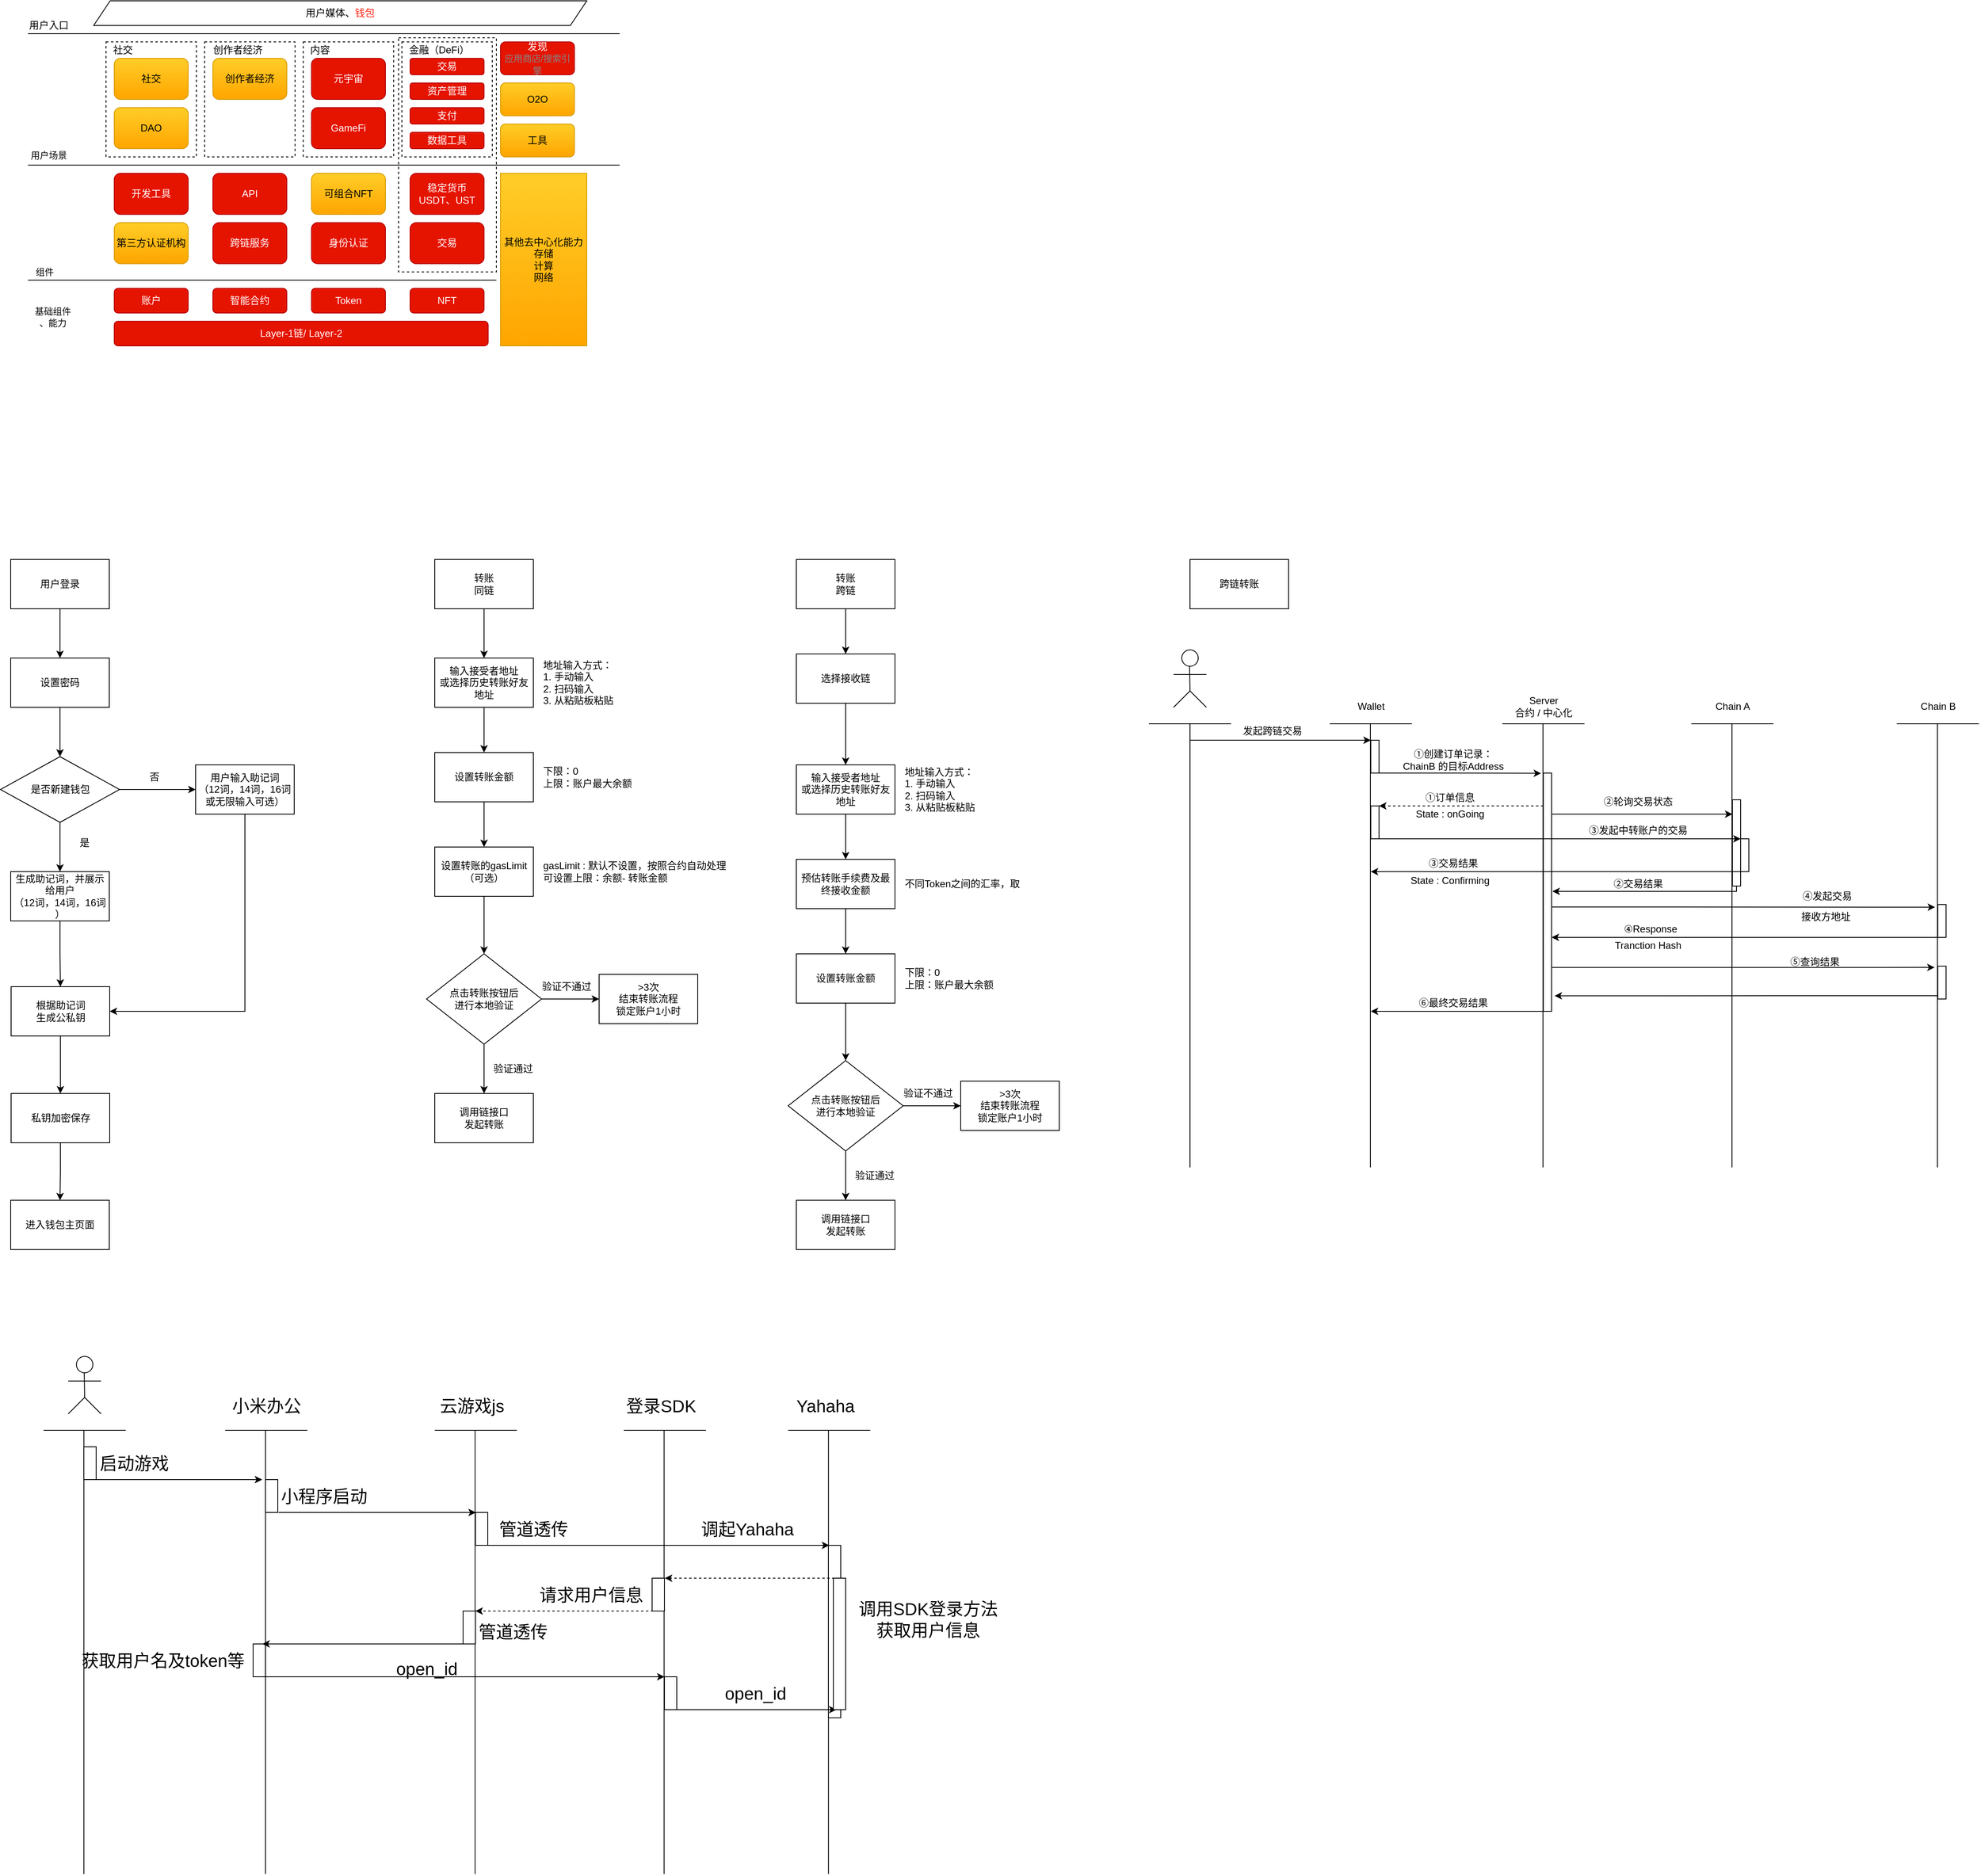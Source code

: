 <mxfile version="20.2.7" type="github">
  <diagram name="Page-1" id="099fd60b-425b-db50-ffb0-6b813814b670">
    <mxGraphModel dx="2239" dy="878" grid="1" gridSize="10" guides="1" tooltips="1" connect="1" arrows="1" fold="1" page="1" pageScale="1" pageWidth="850" pageHeight="1100" background="none" math="0" shadow="0">
      <root>
        <mxCell id="0" />
        <mxCell id="1" parent="0" />
        <mxCell id="hPp0am9OR0Hoc_HhEwVC-39" value="" style="rounded=0;whiteSpace=wrap;html=1;dashed=1;" parent="1" vertex="1">
          <mxGeometry x="-314" y="85" width="119" height="285" as="geometry" />
        </mxCell>
        <mxCell id="hPp0am9OR0Hoc_HhEwVC-1" value="" style="endArrow=none;html=1;rounded=0;" parent="1" edge="1">
          <mxGeometry width="50" height="50" relative="1" as="geometry">
            <mxPoint x="-765" y="80" as="sourcePoint" />
            <mxPoint x="-45" y="80" as="targetPoint" />
          </mxGeometry>
        </mxCell>
        <mxCell id="hPp0am9OR0Hoc_HhEwVC-2" value="用户入口" style="text;html=1;align=center;verticalAlign=middle;resizable=0;points=[];autosize=1;strokeColor=none;fillColor=none;" parent="1" vertex="1">
          <mxGeometry x="-770" y="60" width="60" height="20" as="geometry" />
        </mxCell>
        <mxCell id="hPp0am9OR0Hoc_HhEwVC-3" value="用户媒体、&lt;font color=&quot;#ff2414&quot;&gt;钱包&lt;/font&gt;" style="shape=parallelogram;perimeter=parallelogramPerimeter;whiteSpace=wrap;html=1;fixedSize=1;" parent="1" vertex="1">
          <mxGeometry x="-685" y="40" width="600" height="30" as="geometry" />
        </mxCell>
        <mxCell id="hPp0am9OR0Hoc_HhEwVC-4" value="" style="rounded=0;whiteSpace=wrap;html=1;dashed=1;" parent="1" vertex="1">
          <mxGeometry x="-670" y="90" width="110" height="140" as="geometry" />
        </mxCell>
        <mxCell id="hPp0am9OR0Hoc_HhEwVC-5" value="社交" style="text;html=1;align=center;verticalAlign=middle;resizable=0;points=[];autosize=1;strokeColor=none;fillColor=none;" parent="1" vertex="1">
          <mxGeometry x="-670" y="90" width="40" height="20" as="geometry" />
        </mxCell>
        <mxCell id="hPp0am9OR0Hoc_HhEwVC-6" value="社交" style="rounded=1;whiteSpace=wrap;html=1;fillColor=#ffcd28;strokeColor=#d79b00;gradientColor=#ffa500;" parent="1" vertex="1">
          <mxGeometry x="-660" y="110" width="90" height="50" as="geometry" />
        </mxCell>
        <mxCell id="hPp0am9OR0Hoc_HhEwVC-7" value="DAO" style="rounded=1;whiteSpace=wrap;html=1;fillColor=#ffcd28;strokeColor=#d79b00;gradientColor=#ffa500;" parent="1" vertex="1">
          <mxGeometry x="-660" y="170" width="90" height="50" as="geometry" />
        </mxCell>
        <mxCell id="hPp0am9OR0Hoc_HhEwVC-8" value="" style="rounded=0;whiteSpace=wrap;html=1;dashed=1;" parent="1" vertex="1">
          <mxGeometry x="-550" y="90" width="110" height="140" as="geometry" />
        </mxCell>
        <mxCell id="hPp0am9OR0Hoc_HhEwVC-9" value="创作者经济" style="text;html=1;align=center;verticalAlign=middle;resizable=0;points=[];autosize=1;strokeColor=none;fillColor=none;" parent="1" vertex="1">
          <mxGeometry x="-550" y="90" width="80" height="20" as="geometry" />
        </mxCell>
        <mxCell id="hPp0am9OR0Hoc_HhEwVC-10" value="创作者经济" style="rounded=1;whiteSpace=wrap;html=1;fillColor=#ffcd28;strokeColor=#d79b00;gradientColor=#ffa500;" parent="1" vertex="1">
          <mxGeometry x="-540" y="110" width="90" height="50" as="geometry" />
        </mxCell>
        <mxCell id="hPp0am9OR0Hoc_HhEwVC-12" value="" style="rounded=0;whiteSpace=wrap;html=1;dashed=1;" parent="1" vertex="1">
          <mxGeometry x="-430" y="90" width="110" height="140" as="geometry" />
        </mxCell>
        <mxCell id="hPp0am9OR0Hoc_HhEwVC-13" value="内容" style="text;html=1;align=center;verticalAlign=middle;resizable=0;points=[];autosize=1;strokeColor=none;fillColor=none;" parent="1" vertex="1">
          <mxGeometry x="-430" y="90" width="40" height="20" as="geometry" />
        </mxCell>
        <mxCell id="hPp0am9OR0Hoc_HhEwVC-14" value="元宇宙" style="rounded=1;whiteSpace=wrap;html=1;fillColor=#e51400;strokeColor=#B20000;fontColor=#ffffff;" parent="1" vertex="1">
          <mxGeometry x="-420" y="110" width="90" height="50" as="geometry" />
        </mxCell>
        <mxCell id="hPp0am9OR0Hoc_HhEwVC-15" value="GameFi" style="rounded=1;whiteSpace=wrap;html=1;fillColor=#e51400;strokeColor=#B20000;fontColor=#ffffff;" parent="1" vertex="1">
          <mxGeometry x="-420" y="170" width="90" height="50" as="geometry" />
        </mxCell>
        <mxCell id="hPp0am9OR0Hoc_HhEwVC-16" value="" style="rounded=0;whiteSpace=wrap;html=1;dashed=1;" parent="1" vertex="1">
          <mxGeometry x="-310" y="90" width="110" height="140" as="geometry" />
        </mxCell>
        <mxCell id="hPp0am9OR0Hoc_HhEwVC-17" value="金融（DeFi）" style="text;html=1;align=center;verticalAlign=middle;resizable=0;points=[];autosize=1;strokeColor=none;fillColor=none;" parent="1" vertex="1">
          <mxGeometry x="-310" y="90" width="90" height="20" as="geometry" />
        </mxCell>
        <mxCell id="hPp0am9OR0Hoc_HhEwVC-18" value="交易" style="rounded=1;whiteSpace=wrap;html=1;fillColor=#e51400;strokeColor=#B20000;fontColor=#ffffff;" parent="1" vertex="1">
          <mxGeometry x="-300" y="110" width="90" height="20" as="geometry" />
        </mxCell>
        <mxCell id="hPp0am9OR0Hoc_HhEwVC-22" value="资产管理" style="rounded=1;whiteSpace=wrap;html=1;fillColor=#e51400;strokeColor=#B20000;fontColor=#ffffff;" parent="1" vertex="1">
          <mxGeometry x="-300" y="140" width="90" height="20" as="geometry" />
        </mxCell>
        <mxCell id="hPp0am9OR0Hoc_HhEwVC-23" value="支付" style="rounded=1;whiteSpace=wrap;html=1;fillColor=#e51400;strokeColor=#B20000;fontColor=#ffffff;" parent="1" vertex="1">
          <mxGeometry x="-300" y="170" width="90" height="20" as="geometry" />
        </mxCell>
        <mxCell id="hPp0am9OR0Hoc_HhEwVC-24" value="数据工具" style="rounded=1;whiteSpace=wrap;html=1;fillColor=#e51400;strokeColor=#B20000;fontColor=#ffffff;" parent="1" vertex="1">
          <mxGeometry x="-300" y="200" width="90" height="20" as="geometry" />
        </mxCell>
        <mxCell id="hPp0am9OR0Hoc_HhEwVC-26" value="发现&lt;br&gt;&lt;font style=&quot;font-size: 11px&quot; color=&quot;#858585&quot;&gt;应用商店/搜索引擎&lt;/font&gt;" style="rounded=1;whiteSpace=wrap;html=1;fillColor=#e51400;strokeColor=#B20000;fontColor=#ffffff;" parent="1" vertex="1">
          <mxGeometry x="-190" y="90" width="90" height="40" as="geometry" />
        </mxCell>
        <mxCell id="hPp0am9OR0Hoc_HhEwVC-27" value="O2O" style="rounded=1;whiteSpace=wrap;html=1;fillColor=#ffcd28;strokeColor=#d79b00;gradientColor=#ffa500;" parent="1" vertex="1">
          <mxGeometry x="-190" y="140" width="90" height="40" as="geometry" />
        </mxCell>
        <mxCell id="hPp0am9OR0Hoc_HhEwVC-28" value="工具" style="rounded=1;whiteSpace=wrap;html=1;fillColor=#ffcd28;strokeColor=#d79b00;gradientColor=#ffa500;" parent="1" vertex="1">
          <mxGeometry x="-190" y="190" width="90" height="40" as="geometry" />
        </mxCell>
        <mxCell id="hPp0am9OR0Hoc_HhEwVC-29" value="" style="endArrow=none;html=1;rounded=0;" parent="1" edge="1">
          <mxGeometry width="50" height="50" relative="1" as="geometry">
            <mxPoint x="-765" y="240.0" as="sourcePoint" />
            <mxPoint x="-45" y="240.0" as="targetPoint" />
          </mxGeometry>
        </mxCell>
        <mxCell id="hPp0am9OR0Hoc_HhEwVC-30" value="&lt;font color=&quot;#050505&quot;&gt;用户场景&lt;/font&gt;" style="text;html=1;align=center;verticalAlign=middle;resizable=0;points=[];autosize=1;strokeColor=none;fillColor=none;fontSize=11;fontColor=#858585;" parent="1" vertex="1">
          <mxGeometry x="-770" y="217.5" width="60" height="20" as="geometry" />
        </mxCell>
        <mxCell id="hPp0am9OR0Hoc_HhEwVC-31" value="开发工具" style="rounded=1;whiteSpace=wrap;html=1;sketch=0;fillColor=#e51400;strokeColor=#B20000;fontColor=#ffffff;" parent="1" vertex="1">
          <mxGeometry x="-660" y="250" width="90" height="50" as="geometry" />
        </mxCell>
        <mxCell id="hPp0am9OR0Hoc_HhEwVC-32" value="API" style="rounded=1;whiteSpace=wrap;html=1;sketch=0;fillColor=#e51400;strokeColor=#B20000;fontColor=#ffffff;" parent="1" vertex="1">
          <mxGeometry x="-540" y="250" width="90" height="50" as="geometry" />
        </mxCell>
        <mxCell id="hPp0am9OR0Hoc_HhEwVC-33" value="可组合NFT" style="rounded=1;whiteSpace=wrap;html=1;sketch=0;fillColor=#ffcd28;strokeColor=#d79b00;gradientColor=#ffa500;" parent="1" vertex="1">
          <mxGeometry x="-420" y="250" width="90" height="50" as="geometry" />
        </mxCell>
        <mxCell id="hPp0am9OR0Hoc_HhEwVC-34" value="稳定货币&lt;br&gt;USDT、UST" style="rounded=1;whiteSpace=wrap;html=1;sketch=0;fillColor=#e51400;strokeColor=#B20000;fontColor=#ffffff;" parent="1" vertex="1">
          <mxGeometry x="-300" y="250" width="90" height="50" as="geometry" />
        </mxCell>
        <mxCell id="hPp0am9OR0Hoc_HhEwVC-35" value="第三方认证机构" style="rounded=1;whiteSpace=wrap;html=1;sketch=0;fillColor=#ffcd28;strokeColor=#d79b00;gradientColor=#ffa500;" parent="1" vertex="1">
          <mxGeometry x="-660" y="310" width="90" height="50" as="geometry" />
        </mxCell>
        <mxCell id="hPp0am9OR0Hoc_HhEwVC-36" value="跨链服务" style="rounded=1;whiteSpace=wrap;html=1;sketch=0;fillColor=#e51400;strokeColor=#B20000;fontColor=#ffffff;" parent="1" vertex="1">
          <mxGeometry x="-540" y="310" width="90" height="50" as="geometry" />
        </mxCell>
        <mxCell id="hPp0am9OR0Hoc_HhEwVC-37" value="身份认证" style="rounded=1;whiteSpace=wrap;html=1;sketch=0;fillColor=#e51400;strokeColor=#B20000;fontColor=#ffffff;" parent="1" vertex="1">
          <mxGeometry x="-420" y="310" width="90" height="50" as="geometry" />
        </mxCell>
        <mxCell id="hPp0am9OR0Hoc_HhEwVC-38" value="交易" style="rounded=1;whiteSpace=wrap;html=1;sketch=0;fillColor=#e51400;strokeColor=#B20000;fontColor=#ffffff;" parent="1" vertex="1">
          <mxGeometry x="-300" y="310" width="90" height="50" as="geometry" />
        </mxCell>
        <mxCell id="hPp0am9OR0Hoc_HhEwVC-40" value="" style="endArrow=none;html=1;rounded=0;" parent="1" edge="1">
          <mxGeometry width="50" height="50" relative="1" as="geometry">
            <mxPoint x="-765" y="380.0" as="sourcePoint" />
            <mxPoint x="-195" y="380" as="targetPoint" />
          </mxGeometry>
        </mxCell>
        <mxCell id="hPp0am9OR0Hoc_HhEwVC-41" value="&lt;font color=&quot;#050505&quot;&gt;组件&lt;/font&gt;" style="text;html=1;align=center;verticalAlign=middle;resizable=0;points=[];autosize=1;strokeColor=none;fillColor=none;fontSize=11;fontColor=#858585;" parent="1" vertex="1">
          <mxGeometry x="-765" y="360" width="40" height="20" as="geometry" />
        </mxCell>
        <mxCell id="hPp0am9OR0Hoc_HhEwVC-42" value="其他去中心化能力&lt;br&gt;存储&lt;br&gt;计算&lt;br&gt;网络" style="rounded=0;whiteSpace=wrap;html=1;sketch=0;fillColor=#ffcd28;strokeColor=#d79b00;gradientColor=#ffa500;" parent="1" vertex="1">
          <mxGeometry x="-190" y="250" width="105" height="210" as="geometry" />
        </mxCell>
        <mxCell id="hPp0am9OR0Hoc_HhEwVC-43" value="基础组件&lt;br&gt;、能力" style="text;html=1;align=center;verticalAlign=middle;resizable=0;points=[];autosize=1;strokeColor=none;fillColor=none;fontSize=11;fontColor=#050505;" parent="1" vertex="1">
          <mxGeometry x="-765" y="410" width="60" height="30" as="geometry" />
        </mxCell>
        <mxCell id="hPp0am9OR0Hoc_HhEwVC-48" value="Layer-1链/ Layer-2" style="rounded=1;whiteSpace=wrap;html=1;sketch=0;fillColor=#e51400;strokeColor=#B20000;fontColor=#ffffff;" parent="1" vertex="1">
          <mxGeometry x="-660" y="430" width="455" height="30" as="geometry" />
        </mxCell>
        <mxCell id="hPp0am9OR0Hoc_HhEwVC-49" value="NFT" style="rounded=1;whiteSpace=wrap;html=1;sketch=0;fillColor=#e51400;strokeColor=#B20000;fontColor=#ffffff;" parent="1" vertex="1">
          <mxGeometry x="-300" y="390" width="90" height="30" as="geometry" />
        </mxCell>
        <mxCell id="hPp0am9OR0Hoc_HhEwVC-50" value="Token" style="rounded=1;whiteSpace=wrap;html=1;sketch=0;fillColor=#e51400;strokeColor=#B20000;fontColor=#ffffff;" parent="1" vertex="1">
          <mxGeometry x="-420" y="390" width="90" height="30" as="geometry" />
        </mxCell>
        <mxCell id="hPp0am9OR0Hoc_HhEwVC-51" value="智能合约" style="rounded=1;whiteSpace=wrap;html=1;sketch=0;fillColor=#e51400;strokeColor=#B20000;fontColor=#ffffff;" parent="1" vertex="1">
          <mxGeometry x="-540" y="390" width="90" height="30" as="geometry" />
        </mxCell>
        <mxCell id="hPp0am9OR0Hoc_HhEwVC-52" value="账户" style="rounded=1;whiteSpace=wrap;html=1;sketch=0;fillColor=#e51400;strokeColor=#B20000;fontColor=#ffffff;" parent="1" vertex="1">
          <mxGeometry x="-660" y="390" width="90" height="30" as="geometry" />
        </mxCell>
        <mxCell id="XoCIQCKyBKXbGjEvbt-m-2" style="edgeStyle=orthogonalEdgeStyle;rounded=0;orthogonalLoop=1;jettySize=auto;html=1;entryX=0.5;entryY=0;entryDx=0;entryDy=0;" parent="1" source="XoCIQCKyBKXbGjEvbt-m-1" target="XoCIQCKyBKXbGjEvbt-m-4" edge="1">
          <mxGeometry relative="1" as="geometry">
            <mxPoint x="-726" y="840" as="targetPoint" />
          </mxGeometry>
        </mxCell>
        <mxCell id="XoCIQCKyBKXbGjEvbt-m-1" value="用户登录" style="rounded=0;whiteSpace=wrap;html=1;" parent="1" vertex="1">
          <mxGeometry x="-786" y="720" width="120" height="60" as="geometry" />
        </mxCell>
        <mxCell id="XoCIQCKyBKXbGjEvbt-m-6" style="edgeStyle=orthogonalEdgeStyle;rounded=0;orthogonalLoop=1;jettySize=auto;html=1;entryX=0.5;entryY=0;entryDx=0;entryDy=0;" parent="1" source="XoCIQCKyBKXbGjEvbt-m-4" target="XoCIQCKyBKXbGjEvbt-m-5" edge="1">
          <mxGeometry relative="1" as="geometry" />
        </mxCell>
        <mxCell id="XoCIQCKyBKXbGjEvbt-m-4" value="设置密码" style="rounded=0;whiteSpace=wrap;html=1;" parent="1" vertex="1">
          <mxGeometry x="-786" y="840" width="120" height="60" as="geometry" />
        </mxCell>
        <mxCell id="XoCIQCKyBKXbGjEvbt-m-8" style="edgeStyle=orthogonalEdgeStyle;rounded=0;orthogonalLoop=1;jettySize=auto;html=1;" parent="1" source="XoCIQCKyBKXbGjEvbt-m-5" target="XoCIQCKyBKXbGjEvbt-m-7" edge="1">
          <mxGeometry relative="1" as="geometry" />
        </mxCell>
        <mxCell id="XoCIQCKyBKXbGjEvbt-m-11" style="edgeStyle=orthogonalEdgeStyle;rounded=0;orthogonalLoop=1;jettySize=auto;html=1;entryX=0;entryY=0.5;entryDx=0;entryDy=0;" parent="1" source="XoCIQCKyBKXbGjEvbt-m-5" target="XoCIQCKyBKXbGjEvbt-m-10" edge="1">
          <mxGeometry relative="1" as="geometry" />
        </mxCell>
        <mxCell id="XoCIQCKyBKXbGjEvbt-m-5" value="是否新建钱包" style="rhombus;whiteSpace=wrap;html=1;" parent="1" vertex="1">
          <mxGeometry x="-798.5" y="960" width="145" height="80" as="geometry" />
        </mxCell>
        <mxCell id="XoCIQCKyBKXbGjEvbt-m-14" style="edgeStyle=orthogonalEdgeStyle;rounded=0;orthogonalLoop=1;jettySize=auto;html=1;entryX=0.5;entryY=0;entryDx=0;entryDy=0;" parent="1" source="XoCIQCKyBKXbGjEvbt-m-7" target="XoCIQCKyBKXbGjEvbt-m-13" edge="1">
          <mxGeometry relative="1" as="geometry" />
        </mxCell>
        <mxCell id="XoCIQCKyBKXbGjEvbt-m-7" value="生成助记词，并展示给用户&lt;br&gt;（12词，14词，16词&lt;br&gt;）" style="rounded=0;whiteSpace=wrap;html=1;" parent="1" vertex="1">
          <mxGeometry x="-786" y="1100" width="120" height="60" as="geometry" />
        </mxCell>
        <mxCell id="XoCIQCKyBKXbGjEvbt-m-9" value="是" style="text;html=1;strokeColor=none;fillColor=none;align=center;verticalAlign=middle;whiteSpace=wrap;rounded=0;" parent="1" vertex="1">
          <mxGeometry x="-726" y="1050" width="60" height="30" as="geometry" />
        </mxCell>
        <mxCell id="XoCIQCKyBKXbGjEvbt-m-15" style="edgeStyle=orthogonalEdgeStyle;rounded=0;orthogonalLoop=1;jettySize=auto;html=1;entryX=1;entryY=0.5;entryDx=0;entryDy=0;" parent="1" source="XoCIQCKyBKXbGjEvbt-m-10" target="XoCIQCKyBKXbGjEvbt-m-13" edge="1">
          <mxGeometry relative="1" as="geometry">
            <Array as="points">
              <mxPoint x="-500.5" y="1270" />
            </Array>
          </mxGeometry>
        </mxCell>
        <mxCell id="XoCIQCKyBKXbGjEvbt-m-10" value="用户输入助记词&lt;br&gt;（12词，14词，16词或无限输入可选）" style="rounded=0;whiteSpace=wrap;html=1;" parent="1" vertex="1">
          <mxGeometry x="-561" y="970" width="120" height="60" as="geometry" />
        </mxCell>
        <mxCell id="XoCIQCKyBKXbGjEvbt-m-12" value="否" style="text;html=1;strokeColor=none;fillColor=none;align=center;verticalAlign=middle;whiteSpace=wrap;rounded=0;" parent="1" vertex="1">
          <mxGeometry x="-641" y="970" width="60" height="30" as="geometry" />
        </mxCell>
        <mxCell id="XoCIQCKyBKXbGjEvbt-m-17" style="edgeStyle=orthogonalEdgeStyle;rounded=0;orthogonalLoop=1;jettySize=auto;html=1;entryX=0.5;entryY=0;entryDx=0;entryDy=0;" parent="1" source="XoCIQCKyBKXbGjEvbt-m-13" target="XoCIQCKyBKXbGjEvbt-m-16" edge="1">
          <mxGeometry relative="1" as="geometry" />
        </mxCell>
        <mxCell id="XoCIQCKyBKXbGjEvbt-m-13" value="根据助记词&lt;br&gt;生成公私钥" style="rounded=0;whiteSpace=wrap;html=1;" parent="1" vertex="1">
          <mxGeometry x="-785.5" y="1240" width="120" height="60" as="geometry" />
        </mxCell>
        <mxCell id="XoCIQCKyBKXbGjEvbt-m-19" style="edgeStyle=orthogonalEdgeStyle;rounded=0;orthogonalLoop=1;jettySize=auto;html=1;" parent="1" source="XoCIQCKyBKXbGjEvbt-m-16" target="XoCIQCKyBKXbGjEvbt-m-18" edge="1">
          <mxGeometry relative="1" as="geometry" />
        </mxCell>
        <mxCell id="XoCIQCKyBKXbGjEvbt-m-16" value="私钥加密保存" style="rounded=0;whiteSpace=wrap;html=1;" parent="1" vertex="1">
          <mxGeometry x="-785.5" y="1370" width="120" height="60" as="geometry" />
        </mxCell>
        <mxCell id="XoCIQCKyBKXbGjEvbt-m-18" value="进入钱包主页面" style="rounded=0;whiteSpace=wrap;html=1;" parent="1" vertex="1">
          <mxGeometry x="-786" y="1500" width="120" height="60" as="geometry" />
        </mxCell>
        <mxCell id="XoCIQCKyBKXbGjEvbt-m-22" style="edgeStyle=orthogonalEdgeStyle;rounded=0;orthogonalLoop=1;jettySize=auto;html=1;entryX=0.5;entryY=0;entryDx=0;entryDy=0;" parent="1" source="XoCIQCKyBKXbGjEvbt-m-20" target="XoCIQCKyBKXbGjEvbt-m-21" edge="1">
          <mxGeometry relative="1" as="geometry" />
        </mxCell>
        <mxCell id="XoCIQCKyBKXbGjEvbt-m-20" value="转账&lt;br&gt;同链" style="rounded=0;whiteSpace=wrap;html=1;" parent="1" vertex="1">
          <mxGeometry x="-270" y="720" width="120" height="60" as="geometry" />
        </mxCell>
        <mxCell id="XoCIQCKyBKXbGjEvbt-m-24" style="edgeStyle=orthogonalEdgeStyle;rounded=0;orthogonalLoop=1;jettySize=auto;html=1;entryX=0.5;entryY=0;entryDx=0;entryDy=0;" parent="1" source="XoCIQCKyBKXbGjEvbt-m-21" target="XoCIQCKyBKXbGjEvbt-m-23" edge="1">
          <mxGeometry relative="1" as="geometry" />
        </mxCell>
        <mxCell id="XoCIQCKyBKXbGjEvbt-m-21" value="输入接受者地址&lt;br&gt;或选择历史转账好友地址" style="rounded=0;whiteSpace=wrap;html=1;" parent="1" vertex="1">
          <mxGeometry x="-270" y="840" width="120" height="60" as="geometry" />
        </mxCell>
        <mxCell id="XoCIQCKyBKXbGjEvbt-m-26" style="edgeStyle=orthogonalEdgeStyle;rounded=0;orthogonalLoop=1;jettySize=auto;html=1;entryX=0.5;entryY=0;entryDx=0;entryDy=0;" parent="1" source="XoCIQCKyBKXbGjEvbt-m-23" target="XoCIQCKyBKXbGjEvbt-m-25" edge="1">
          <mxGeometry relative="1" as="geometry" />
        </mxCell>
        <mxCell id="XoCIQCKyBKXbGjEvbt-m-23" value="设置转账金额" style="rounded=0;whiteSpace=wrap;html=1;" parent="1" vertex="1">
          <mxGeometry x="-270" y="955" width="120" height="60" as="geometry" />
        </mxCell>
        <mxCell id="XoCIQCKyBKXbGjEvbt-m-28" style="edgeStyle=orthogonalEdgeStyle;rounded=0;orthogonalLoop=1;jettySize=auto;html=1;entryX=0.5;entryY=0;entryDx=0;entryDy=0;" parent="1" source="XoCIQCKyBKXbGjEvbt-m-25" target="XoCIQCKyBKXbGjEvbt-m-29" edge="1">
          <mxGeometry relative="1" as="geometry">
            <mxPoint x="-210" y="1200" as="targetPoint" />
          </mxGeometry>
        </mxCell>
        <mxCell id="XoCIQCKyBKXbGjEvbt-m-25" value="设置转账的gasLimit（可选）" style="rounded=0;whiteSpace=wrap;html=1;" parent="1" vertex="1">
          <mxGeometry x="-270" y="1070" width="120" height="60" as="geometry" />
        </mxCell>
        <mxCell id="XoCIQCKyBKXbGjEvbt-m-31" style="edgeStyle=orthogonalEdgeStyle;rounded=0;orthogonalLoop=1;jettySize=auto;html=1;entryX=0.5;entryY=0;entryDx=0;entryDy=0;" parent="1" source="XoCIQCKyBKXbGjEvbt-m-29" target="XoCIQCKyBKXbGjEvbt-m-30" edge="1">
          <mxGeometry relative="1" as="geometry" />
        </mxCell>
        <mxCell id="XoCIQCKyBKXbGjEvbt-m-34" style="edgeStyle=orthogonalEdgeStyle;rounded=0;orthogonalLoop=1;jettySize=auto;html=1;entryX=0;entryY=0.5;entryDx=0;entryDy=0;" parent="1" source="XoCIQCKyBKXbGjEvbt-m-29" target="XoCIQCKyBKXbGjEvbt-m-33" edge="1">
          <mxGeometry relative="1" as="geometry" />
        </mxCell>
        <mxCell id="XoCIQCKyBKXbGjEvbt-m-29" value="点击转账按钮后&lt;br&gt;进行本地验证" style="rhombus;whiteSpace=wrap;html=1;" parent="1" vertex="1">
          <mxGeometry x="-280" y="1200" width="140" height="110" as="geometry" />
        </mxCell>
        <mxCell id="XoCIQCKyBKXbGjEvbt-m-30" value="调用链接口&lt;br&gt;发起转账" style="rounded=0;whiteSpace=wrap;html=1;" parent="1" vertex="1">
          <mxGeometry x="-270" y="1370" width="120" height="60" as="geometry" />
        </mxCell>
        <mxCell id="XoCIQCKyBKXbGjEvbt-m-32" value="验证通过" style="text;html=1;align=center;verticalAlign=middle;resizable=0;points=[];autosize=1;strokeColor=none;fillColor=none;" parent="1" vertex="1">
          <mxGeometry x="-210" y="1325" width="70" height="30" as="geometry" />
        </mxCell>
        <mxCell id="XoCIQCKyBKXbGjEvbt-m-33" value="&amp;gt;3次&lt;br&gt;结束转账流程&lt;br&gt;锁定账户1小时" style="rounded=0;whiteSpace=wrap;html=1;" parent="1" vertex="1">
          <mxGeometry x="-70" y="1225" width="120" height="60" as="geometry" />
        </mxCell>
        <mxCell id="XoCIQCKyBKXbGjEvbt-m-35" value="验证不通过" style="text;html=1;align=center;verticalAlign=middle;resizable=0;points=[];autosize=1;strokeColor=none;fillColor=none;" parent="1" vertex="1">
          <mxGeometry x="-150" y="1225" width="80" height="30" as="geometry" />
        </mxCell>
        <mxCell id="XoCIQCKyBKXbGjEvbt-m-36" value="地址输入方式：&lt;br&gt;1. 手动输入&lt;br&gt;2. 扫码输入&lt;br&gt;3. 从粘贴板粘贴" style="text;html=1;align=left;verticalAlign=middle;resizable=0;points=[];autosize=1;strokeColor=none;fillColor=none;" parent="1" vertex="1">
          <mxGeometry x="-140" y="835" width="110" height="70" as="geometry" />
        </mxCell>
        <mxCell id="XoCIQCKyBKXbGjEvbt-m-37" value="下限：0&lt;br&gt;上限：账户最大余额" style="text;html=1;align=left;verticalAlign=middle;resizable=0;points=[];autosize=1;strokeColor=none;fillColor=none;" parent="1" vertex="1">
          <mxGeometry x="-140" y="965" width="130" height="40" as="geometry" />
        </mxCell>
        <mxCell id="XoCIQCKyBKXbGjEvbt-m-38" value="gasLimit : 默认不设置，按照合约自动处理&lt;br&gt;可设置上限：余额- 转账金额" style="text;html=1;align=left;verticalAlign=middle;resizable=0;points=[];autosize=1;strokeColor=none;fillColor=none;" parent="1" vertex="1">
          <mxGeometry x="-140" y="1080" width="250" height="40" as="geometry" />
        </mxCell>
        <mxCell id="XoCIQCKyBKXbGjEvbt-m-39" value="跨链转账" style="rounded=0;whiteSpace=wrap;html=1;" parent="1" vertex="1">
          <mxGeometry x="649" y="720" width="120" height="60" as="geometry" />
        </mxCell>
        <mxCell id="XoCIQCKyBKXbGjEvbt-m-45" value="" style="group" parent="1" vertex="1" connectable="0">
          <mxGeometry x="629" y="830" width="40" height="70" as="geometry" />
        </mxCell>
        <mxCell id="XoCIQCKyBKXbGjEvbt-m-40" value="" style="ellipse;whiteSpace=wrap;html=1;aspect=fixed;" parent="XoCIQCKyBKXbGjEvbt-m-45" vertex="1">
          <mxGeometry x="10" width="20" height="20" as="geometry" />
        </mxCell>
        <mxCell id="XoCIQCKyBKXbGjEvbt-m-41" value="" style="endArrow=none;html=1;rounded=0;" parent="XoCIQCKyBKXbGjEvbt-m-45" edge="1">
          <mxGeometry width="50" height="50" relative="1" as="geometry">
            <mxPoint y="30" as="sourcePoint" />
            <mxPoint x="40" y="30" as="targetPoint" />
          </mxGeometry>
        </mxCell>
        <mxCell id="XoCIQCKyBKXbGjEvbt-m-42" value="" style="endArrow=none;html=1;rounded=0;" parent="XoCIQCKyBKXbGjEvbt-m-45" edge="1">
          <mxGeometry width="50" height="50" relative="1" as="geometry">
            <mxPoint x="20" y="50" as="sourcePoint" />
            <mxPoint x="19.5" y="20" as="targetPoint" />
          </mxGeometry>
        </mxCell>
        <mxCell id="XoCIQCKyBKXbGjEvbt-m-43" value="" style="endArrow=none;html=1;rounded=0;" parent="XoCIQCKyBKXbGjEvbt-m-45" edge="1">
          <mxGeometry width="50" height="50" relative="1" as="geometry">
            <mxPoint y="70" as="sourcePoint" />
            <mxPoint x="20" y="50" as="targetPoint" />
          </mxGeometry>
        </mxCell>
        <mxCell id="XoCIQCKyBKXbGjEvbt-m-44" value="" style="endArrow=none;html=1;rounded=0;" parent="XoCIQCKyBKXbGjEvbt-m-45" edge="1">
          <mxGeometry width="50" height="50" relative="1" as="geometry">
            <mxPoint x="40" y="70" as="sourcePoint" />
            <mxPoint x="20" y="50" as="targetPoint" />
          </mxGeometry>
        </mxCell>
        <mxCell id="XoCIQCKyBKXbGjEvbt-m-47" value="" style="endArrow=none;html=1;rounded=0;" parent="1" edge="1">
          <mxGeometry width="50" height="50" relative="1" as="geometry">
            <mxPoint x="599" y="920" as="sourcePoint" />
            <mxPoint x="699" y="920" as="targetPoint" />
          </mxGeometry>
        </mxCell>
        <mxCell id="XoCIQCKyBKXbGjEvbt-m-48" value="" style="endArrow=none;html=1;rounded=0;" parent="1" edge="1">
          <mxGeometry width="50" height="50" relative="1" as="geometry">
            <mxPoint x="649" y="1460" as="sourcePoint" />
            <mxPoint x="649" y="920" as="targetPoint" />
          </mxGeometry>
        </mxCell>
        <mxCell id="XoCIQCKyBKXbGjEvbt-m-49" value="" style="endArrow=none;html=1;rounded=0;" parent="1" edge="1">
          <mxGeometry width="50" height="50" relative="1" as="geometry">
            <mxPoint x="819" y="920" as="sourcePoint" />
            <mxPoint x="919" y="920" as="targetPoint" />
          </mxGeometry>
        </mxCell>
        <mxCell id="XoCIQCKyBKXbGjEvbt-m-50" value="Wallet" style="text;html=1;align=center;verticalAlign=middle;resizable=0;points=[];autosize=1;strokeColor=none;fillColor=none;" parent="1" vertex="1">
          <mxGeometry x="839" y="884" width="60" height="30" as="geometry" />
        </mxCell>
        <mxCell id="XoCIQCKyBKXbGjEvbt-m-51" value="" style="endArrow=none;html=1;rounded=0;" parent="1" edge="1">
          <mxGeometry width="50" height="50" relative="1" as="geometry">
            <mxPoint x="868.5" y="1460" as="sourcePoint" />
            <mxPoint x="868.5" y="920" as="targetPoint" />
          </mxGeometry>
        </mxCell>
        <mxCell id="XoCIQCKyBKXbGjEvbt-m-54" value="" style="endArrow=none;html=1;rounded=0;" parent="1" edge="1">
          <mxGeometry width="50" height="50" relative="1" as="geometry">
            <mxPoint x="1029" y="920" as="sourcePoint" />
            <mxPoint x="1129" y="920" as="targetPoint" />
          </mxGeometry>
        </mxCell>
        <mxCell id="XoCIQCKyBKXbGjEvbt-m-55" value="Server&lt;br&gt;合约 / 中心化" style="text;html=1;align=center;verticalAlign=middle;resizable=0;points=[];autosize=1;strokeColor=none;fillColor=none;" parent="1" vertex="1">
          <mxGeometry x="1034" y="879" width="90" height="40" as="geometry" />
        </mxCell>
        <mxCell id="XoCIQCKyBKXbGjEvbt-m-56" value="" style="endArrow=none;html=1;rounded=0;" parent="1" edge="1">
          <mxGeometry width="50" height="50" relative="1" as="geometry">
            <mxPoint x="1078.5" y="1460" as="sourcePoint" />
            <mxPoint x="1078.5" y="920" as="targetPoint" />
          </mxGeometry>
        </mxCell>
        <mxCell id="XoCIQCKyBKXbGjEvbt-m-57" value="" style="endArrow=none;html=1;rounded=0;" parent="1" edge="1">
          <mxGeometry width="50" height="50" relative="1" as="geometry">
            <mxPoint x="1259" y="920" as="sourcePoint" />
            <mxPoint x="1359" y="920" as="targetPoint" />
          </mxGeometry>
        </mxCell>
        <mxCell id="XoCIQCKyBKXbGjEvbt-m-58" value="Chain A" style="text;html=1;align=center;verticalAlign=middle;resizable=0;points=[];autosize=1;strokeColor=none;fillColor=none;" parent="1" vertex="1">
          <mxGeometry x="1274" y="884" width="70" height="30" as="geometry" />
        </mxCell>
        <mxCell id="XoCIQCKyBKXbGjEvbt-m-59" value="" style="endArrow=none;html=1;rounded=0;" parent="1" edge="1">
          <mxGeometry width="50" height="50" relative="1" as="geometry">
            <mxPoint x="1308.5" y="1460" as="sourcePoint" />
            <mxPoint x="1308.5" y="920" as="targetPoint" />
          </mxGeometry>
        </mxCell>
        <mxCell id="XoCIQCKyBKXbGjEvbt-m-60" value="" style="endArrow=none;html=1;rounded=0;" parent="1" edge="1">
          <mxGeometry width="50" height="50" relative="1" as="geometry">
            <mxPoint x="1509" y="920" as="sourcePoint" />
            <mxPoint x="1609" y="920" as="targetPoint" />
          </mxGeometry>
        </mxCell>
        <mxCell id="XoCIQCKyBKXbGjEvbt-m-61" value="Chain B" style="text;html=1;align=center;verticalAlign=middle;resizable=0;points=[];autosize=1;strokeColor=none;fillColor=none;" parent="1" vertex="1">
          <mxGeometry x="1524" y="884" width="70" height="30" as="geometry" />
        </mxCell>
        <mxCell id="XoCIQCKyBKXbGjEvbt-m-62" value="" style="endArrow=none;html=1;rounded=0;" parent="1" edge="1">
          <mxGeometry width="50" height="50" relative="1" as="geometry">
            <mxPoint x="1558.5" y="1460" as="sourcePoint" />
            <mxPoint x="1558.5" y="920" as="targetPoint" />
          </mxGeometry>
        </mxCell>
        <mxCell id="XoCIQCKyBKXbGjEvbt-m-63" value="" style="endArrow=classic;html=1;rounded=0;" parent="1" edge="1">
          <mxGeometry width="50" height="50" relative="1" as="geometry">
            <mxPoint x="649" y="940" as="sourcePoint" />
            <mxPoint x="869" y="940" as="targetPoint" />
          </mxGeometry>
        </mxCell>
        <mxCell id="XoCIQCKyBKXbGjEvbt-m-67" style="edgeStyle=orthogonalEdgeStyle;rounded=0;orthogonalLoop=1;jettySize=auto;html=1;entryX=-0.283;entryY=0.033;entryDx=0;entryDy=0;entryPerimeter=0;" parent="1" edge="1">
          <mxGeometry relative="1" as="geometry">
            <mxPoint x="874" y="979" as="sourcePoint" />
            <mxPoint x="1076.17" y="980.32" as="targetPoint" />
            <Array as="points">
              <mxPoint x="874" y="980" />
              <mxPoint x="979" y="980" />
            </Array>
          </mxGeometry>
        </mxCell>
        <mxCell id="XoCIQCKyBKXbGjEvbt-m-64" value="" style="rounded=0;whiteSpace=wrap;html=1;" parent="1" vertex="1">
          <mxGeometry x="869" y="940" width="10" height="40" as="geometry" />
        </mxCell>
        <mxCell id="XoCIQCKyBKXbGjEvbt-m-65" value="发起跨链交易" style="text;html=1;align=center;verticalAlign=middle;resizable=0;points=[];autosize=1;strokeColor=none;fillColor=none;" parent="1" vertex="1">
          <mxGeometry x="699" y="914" width="100" height="30" as="geometry" />
        </mxCell>
        <mxCell id="XoCIQCKyBKXbGjEvbt-m-71" style="edgeStyle=orthogonalEdgeStyle;rounded=0;orthogonalLoop=1;jettySize=auto;html=1;dashed=1;" parent="1" source="XoCIQCKyBKXbGjEvbt-m-66" edge="1">
          <mxGeometry relative="1" as="geometry">
            <mxPoint x="879" y="1020" as="targetPoint" />
            <Array as="points">
              <mxPoint x="1029" y="1020" />
              <mxPoint x="1029" y="1020" />
            </Array>
          </mxGeometry>
        </mxCell>
        <mxCell id="XoCIQCKyBKXbGjEvbt-m-77" style="edgeStyle=orthogonalEdgeStyle;rounded=0;orthogonalLoop=1;jettySize=auto;html=1;" parent="1" source="XoCIQCKyBKXbGjEvbt-m-66" edge="1">
          <mxGeometry relative="1" as="geometry">
            <mxPoint x="1309.0" y="1030.0" as="targetPoint" />
            <Array as="points">
              <mxPoint x="1149" y="1030" />
              <mxPoint x="1149" y="1030" />
            </Array>
          </mxGeometry>
        </mxCell>
        <mxCell id="XoCIQCKyBKXbGjEvbt-m-87" style="edgeStyle=orthogonalEdgeStyle;rounded=0;orthogonalLoop=1;jettySize=auto;html=1;entryX=-0.336;entryY=0.081;entryDx=0;entryDy=0;entryPerimeter=0;" parent="1" source="XoCIQCKyBKXbGjEvbt-m-66" target="XoCIQCKyBKXbGjEvbt-m-86" edge="1">
          <mxGeometry relative="1" as="geometry">
            <Array as="points">
              <mxPoint x="1209" y="1143" />
              <mxPoint x="1209" y="1143" />
            </Array>
          </mxGeometry>
        </mxCell>
        <mxCell id="XoCIQCKyBKXbGjEvbt-m-98" style="edgeStyle=orthogonalEdgeStyle;rounded=0;orthogonalLoop=1;jettySize=auto;html=1;entryX=-0.397;entryY=0.039;entryDx=0;entryDy=0;entryPerimeter=0;" parent="1" source="XoCIQCKyBKXbGjEvbt-m-66" target="XoCIQCKyBKXbGjEvbt-m-97" edge="1">
          <mxGeometry relative="1" as="geometry">
            <Array as="points">
              <mxPoint x="1324" y="1217" />
            </Array>
          </mxGeometry>
        </mxCell>
        <mxCell id="XoCIQCKyBKXbGjEvbt-m-105" style="edgeStyle=orthogonalEdgeStyle;rounded=0;orthogonalLoop=1;jettySize=auto;html=1;" parent="1" source="XoCIQCKyBKXbGjEvbt-m-66" edge="1">
          <mxGeometry relative="1" as="geometry">
            <mxPoint x="869.0" y="1270.0" as="targetPoint" />
            <Array as="points">
              <mxPoint x="1029" y="1270" />
              <mxPoint x="1029" y="1270" />
            </Array>
          </mxGeometry>
        </mxCell>
        <mxCell id="XoCIQCKyBKXbGjEvbt-m-66" value="" style="rounded=0;whiteSpace=wrap;html=1;" parent="1" vertex="1">
          <mxGeometry x="1079" y="980" width="10" height="290" as="geometry" />
        </mxCell>
        <mxCell id="XoCIQCKyBKXbGjEvbt-m-68" value="①创建订单记录：&lt;br&gt;ChainB 的目标Address" style="text;html=1;align=center;verticalAlign=middle;resizable=0;points=[];autosize=1;strokeColor=none;fillColor=none;" parent="1" vertex="1">
          <mxGeometry x="894" y="944" width="150" height="40" as="geometry" />
        </mxCell>
        <mxCell id="XoCIQCKyBKXbGjEvbt-m-69" value="State : onGoing" style="text;html=1;align=center;verticalAlign=middle;resizable=0;points=[];autosize=1;strokeColor=none;fillColor=none;" parent="1" vertex="1">
          <mxGeometry x="910" y="1015" width="110" height="30" as="geometry" />
        </mxCell>
        <mxCell id="XoCIQCKyBKXbGjEvbt-m-70" value="" style="rounded=0;whiteSpace=wrap;html=1;" parent="1" vertex="1">
          <mxGeometry x="869" y="1020" width="10" height="40" as="geometry" />
        </mxCell>
        <mxCell id="XoCIQCKyBKXbGjEvbt-m-72" value="①订单信息" style="text;html=1;align=center;verticalAlign=middle;resizable=0;points=[];autosize=1;strokeColor=none;fillColor=none;" parent="1" vertex="1">
          <mxGeometry x="925" y="995" width="80" height="30" as="geometry" />
        </mxCell>
        <mxCell id="XoCIQCKyBKXbGjEvbt-m-76" value="③发起中转账户的交易" style="text;html=1;align=center;verticalAlign=middle;resizable=0;points=[];autosize=1;strokeColor=none;fillColor=none;" parent="1" vertex="1">
          <mxGeometry x="1124" y="1035" width="140" height="30" as="geometry" />
        </mxCell>
        <mxCell id="XoCIQCKyBKXbGjEvbt-m-78" value="②轮询交易状态" style="text;html=1;align=center;verticalAlign=middle;resizable=0;points=[];autosize=1;strokeColor=none;fillColor=none;" parent="1" vertex="1">
          <mxGeometry x="1139" y="1000" width="110" height="30" as="geometry" />
        </mxCell>
        <mxCell id="XoCIQCKyBKXbGjEvbt-m-82" style="edgeStyle=orthogonalEdgeStyle;rounded=0;orthogonalLoop=1;jettySize=auto;html=1;" parent="1" source="XoCIQCKyBKXbGjEvbt-m-79" edge="1">
          <mxGeometry relative="1" as="geometry">
            <mxPoint x="1090" y="1124" as="targetPoint" />
            <Array as="points">
              <mxPoint x="1314" y="1124" />
            </Array>
          </mxGeometry>
        </mxCell>
        <mxCell id="XoCIQCKyBKXbGjEvbt-m-79" value="" style="rounded=0;whiteSpace=wrap;html=1;" parent="1" vertex="1">
          <mxGeometry x="1309" y="1012.5" width="10" height="105" as="geometry" />
        </mxCell>
        <mxCell id="XoCIQCKyBKXbGjEvbt-m-81" style="edgeStyle=orthogonalEdgeStyle;rounded=0;orthogonalLoop=1;jettySize=auto;html=1;" parent="1" source="XoCIQCKyBKXbGjEvbt-m-74" edge="1">
          <mxGeometry relative="1" as="geometry">
            <mxPoint x="869.0" y="1100.0" as="targetPoint" />
            <Array as="points">
              <mxPoint x="1199" y="1100" />
              <mxPoint x="1199" y="1100" />
            </Array>
          </mxGeometry>
        </mxCell>
        <mxCell id="XoCIQCKyBKXbGjEvbt-m-74" value="" style="rounded=0;whiteSpace=wrap;html=1;" parent="1" vertex="1">
          <mxGeometry x="1319" y="1060" width="10" height="40" as="geometry" />
        </mxCell>
        <mxCell id="XoCIQCKyBKXbGjEvbt-m-75" style="edgeStyle=orthogonalEdgeStyle;rounded=0;orthogonalLoop=1;jettySize=auto;html=1;entryX=0;entryY=0;entryDx=0;entryDy=0;" parent="1" source="XoCIQCKyBKXbGjEvbt-m-70" target="XoCIQCKyBKXbGjEvbt-m-74" edge="1">
          <mxGeometry relative="1" as="geometry">
            <mxPoint x="1299" y="1060" as="targetPoint" />
            <Array as="points">
              <mxPoint x="1099" y="1060" />
              <mxPoint x="1099" y="1060" />
            </Array>
          </mxGeometry>
        </mxCell>
        <mxCell id="XoCIQCKyBKXbGjEvbt-m-83" value="②交易结果" style="text;html=1;align=center;verticalAlign=middle;resizable=0;points=[];autosize=1;strokeColor=none;fillColor=none;" parent="1" vertex="1">
          <mxGeometry x="1154" y="1100" width="80" height="30" as="geometry" />
        </mxCell>
        <mxCell id="XoCIQCKyBKXbGjEvbt-m-84" value="③交易结果" style="text;html=1;align=center;verticalAlign=middle;resizable=0;points=[];autosize=1;strokeColor=none;fillColor=none;" parent="1" vertex="1">
          <mxGeometry x="929" y="1075" width="80" height="30" as="geometry" />
        </mxCell>
        <mxCell id="XoCIQCKyBKXbGjEvbt-m-85" value="State : Confirming" style="text;html=1;align=center;verticalAlign=middle;resizable=0;points=[];autosize=1;strokeColor=none;fillColor=none;" parent="1" vertex="1">
          <mxGeometry x="905" y="1096" width="120" height="30" as="geometry" />
        </mxCell>
        <mxCell id="XoCIQCKyBKXbGjEvbt-m-94" style="edgeStyle=orthogonalEdgeStyle;rounded=0;orthogonalLoop=1;jettySize=auto;html=1;" parent="1" source="XoCIQCKyBKXbGjEvbt-m-86" edge="1">
          <mxGeometry relative="1" as="geometry">
            <mxPoint x="1089" y="1180" as="targetPoint" />
            <Array as="points">
              <mxPoint x="1439" y="1180" />
              <mxPoint x="1439" y="1180" />
            </Array>
          </mxGeometry>
        </mxCell>
        <mxCell id="XoCIQCKyBKXbGjEvbt-m-86" value="" style="rounded=0;whiteSpace=wrap;html=1;" parent="1" vertex="1">
          <mxGeometry x="1559" y="1140" width="10" height="40" as="geometry" />
        </mxCell>
        <mxCell id="XoCIQCKyBKXbGjEvbt-m-88" value="④发起交易" style="text;html=1;align=center;verticalAlign=middle;resizable=0;points=[];autosize=1;strokeColor=none;fillColor=none;" parent="1" vertex="1">
          <mxGeometry x="1384" y="1115" width="80" height="30" as="geometry" />
        </mxCell>
        <mxCell id="XoCIQCKyBKXbGjEvbt-m-89" value="接收方地址&amp;nbsp;" style="text;html=1;align=center;verticalAlign=middle;resizable=0;points=[];autosize=1;strokeColor=none;fillColor=none;" parent="1" vertex="1">
          <mxGeometry x="1379" y="1140" width="90" height="30" as="geometry" />
        </mxCell>
        <mxCell id="XoCIQCKyBKXbGjEvbt-m-95" value="④Response" style="text;html=1;align=center;verticalAlign=middle;resizable=0;points=[];autosize=1;strokeColor=none;fillColor=none;" parent="1" vertex="1">
          <mxGeometry x="1164" y="1155" width="90" height="30" as="geometry" />
        </mxCell>
        <mxCell id="XoCIQCKyBKXbGjEvbt-m-96" value="Tranction Hash" style="text;html=1;align=center;verticalAlign=middle;resizable=0;points=[];autosize=1;strokeColor=none;fillColor=none;" parent="1" vertex="1">
          <mxGeometry x="1156" y="1175" width="100" height="30" as="geometry" />
        </mxCell>
        <mxCell id="XoCIQCKyBKXbGjEvbt-m-104" style="edgeStyle=orthogonalEdgeStyle;rounded=0;orthogonalLoop=1;jettySize=auto;html=1;entryX=1.361;entryY=0.935;entryDx=0;entryDy=0;entryPerimeter=0;" parent="1" source="XoCIQCKyBKXbGjEvbt-m-97" target="XoCIQCKyBKXbGjEvbt-m-66" edge="1">
          <mxGeometry relative="1" as="geometry">
            <Array as="points">
              <mxPoint x="1439" y="1251" />
              <mxPoint x="1439" y="1251" />
            </Array>
          </mxGeometry>
        </mxCell>
        <mxCell id="XoCIQCKyBKXbGjEvbt-m-97" value="" style="rounded=0;whiteSpace=wrap;html=1;" parent="1" vertex="1">
          <mxGeometry x="1559" y="1215" width="10" height="40" as="geometry" />
        </mxCell>
        <mxCell id="XoCIQCKyBKXbGjEvbt-m-99" value="⑤查询结果" style="text;html=1;align=center;verticalAlign=middle;resizable=0;points=[];autosize=1;strokeColor=none;fillColor=none;" parent="1" vertex="1">
          <mxGeometry x="1369" y="1195" width="80" height="30" as="geometry" />
        </mxCell>
        <mxCell id="XoCIQCKyBKXbGjEvbt-m-100" value="&lt;span style=&quot;color: rgba(0, 0, 0, 0); font-family: monospace; font-size: 0px; text-align: start;&quot;&gt;%3CmxGraphModel%3E%3Croot%3E%3CmxCell%20id%3D%220%22%2F%3E%3CmxCell%20id%3D%221%22%20parent%3D%220%22%2F%3E%3CmxCell%20id%3D%222%22%20value%3D%22%22%20style%3D%22rounded%3D0%3BwhiteSpace%3Dwrap%3Bhtml%3D1%3B%22%20vertex%3D%221%22%20parent%3D%221%22%3E%3CmxGeometry%20x%3D%222160%22%20y%3D%221090%22%20width%3D%2210%22%20height%3D%2240%22%20as%3D%22geometry%22%2F%3E%3C%2FmxCell%3E%3C%2Froot%3E%3C%2FmxGraphModel%3E&lt;/span&gt;" style="text;html=1;align=center;verticalAlign=middle;resizable=0;points=[];autosize=1;strokeColor=none;fillColor=none;" parent="1" vertex="1">
          <mxGeometry x="1399" y="1215" width="20" height="30" as="geometry" />
        </mxCell>
        <mxCell id="XoCIQCKyBKXbGjEvbt-m-106" value="⑥最终交易结果" style="text;html=1;align=center;verticalAlign=middle;resizable=0;points=[];autosize=1;strokeColor=none;fillColor=none;" parent="1" vertex="1">
          <mxGeometry x="914" y="1245" width="110" height="30" as="geometry" />
        </mxCell>
        <mxCell id="XoCIQCKyBKXbGjEvbt-m-126" style="edgeStyle=orthogonalEdgeStyle;rounded=0;orthogonalLoop=1;jettySize=auto;html=1;entryX=0.5;entryY=0;entryDx=0;entryDy=0;" parent="1" source="XoCIQCKyBKXbGjEvbt-m-108" target="XoCIQCKyBKXbGjEvbt-m-125" edge="1">
          <mxGeometry relative="1" as="geometry" />
        </mxCell>
        <mxCell id="XoCIQCKyBKXbGjEvbt-m-108" value="转账&lt;br&gt;跨链" style="rounded=0;whiteSpace=wrap;html=1;" parent="1" vertex="1">
          <mxGeometry x="170" y="720" width="120" height="60" as="geometry" />
        </mxCell>
        <mxCell id="XoCIQCKyBKXbGjEvbt-m-109" style="edgeStyle=orthogonalEdgeStyle;rounded=0;orthogonalLoop=1;jettySize=auto;html=1;entryX=0.5;entryY=0;entryDx=0;entryDy=0;" parent="1" source="XoCIQCKyBKXbGjEvbt-m-110" target="XoCIQCKyBKXbGjEvbt-m-112" edge="1">
          <mxGeometry relative="1" as="geometry" />
        </mxCell>
        <mxCell id="XoCIQCKyBKXbGjEvbt-m-110" value="输入接受者地址&lt;br&gt;或选择历史转账好友地址" style="rounded=0;whiteSpace=wrap;html=1;" parent="1" vertex="1">
          <mxGeometry x="170" y="970" width="120" height="60" as="geometry" />
        </mxCell>
        <mxCell id="XoCIQCKyBKXbGjEvbt-m-111" style="edgeStyle=orthogonalEdgeStyle;rounded=0;orthogonalLoop=1;jettySize=auto;html=1;entryX=0.5;entryY=0;entryDx=0;entryDy=0;" parent="1" source="XoCIQCKyBKXbGjEvbt-m-112" target="XoCIQCKyBKXbGjEvbt-m-114" edge="1">
          <mxGeometry relative="1" as="geometry" />
        </mxCell>
        <mxCell id="XoCIQCKyBKXbGjEvbt-m-112" value="预估转账手续费及最终接收金额" style="rounded=0;whiteSpace=wrap;html=1;" parent="1" vertex="1">
          <mxGeometry x="170" y="1085" width="120" height="60" as="geometry" />
        </mxCell>
        <mxCell id="XoCIQCKyBKXbGjEvbt-m-113" style="edgeStyle=orthogonalEdgeStyle;rounded=0;orthogonalLoop=1;jettySize=auto;html=1;entryX=0.5;entryY=0;entryDx=0;entryDy=0;" parent="1" source="XoCIQCKyBKXbGjEvbt-m-114" target="XoCIQCKyBKXbGjEvbt-m-117" edge="1">
          <mxGeometry relative="1" as="geometry">
            <mxPoint x="230" y="1330" as="targetPoint" />
          </mxGeometry>
        </mxCell>
        <mxCell id="XoCIQCKyBKXbGjEvbt-m-114" value="设置转账金额" style="rounded=0;whiteSpace=wrap;html=1;" parent="1" vertex="1">
          <mxGeometry x="170" y="1200" width="120" height="60" as="geometry" />
        </mxCell>
        <mxCell id="XoCIQCKyBKXbGjEvbt-m-115" style="edgeStyle=orthogonalEdgeStyle;rounded=0;orthogonalLoop=1;jettySize=auto;html=1;entryX=0.5;entryY=0;entryDx=0;entryDy=0;" parent="1" source="XoCIQCKyBKXbGjEvbt-m-117" target="XoCIQCKyBKXbGjEvbt-m-118" edge="1">
          <mxGeometry relative="1" as="geometry" />
        </mxCell>
        <mxCell id="XoCIQCKyBKXbGjEvbt-m-116" style="edgeStyle=orthogonalEdgeStyle;rounded=0;orthogonalLoop=1;jettySize=auto;html=1;entryX=0;entryY=0.5;entryDx=0;entryDy=0;" parent="1" source="XoCIQCKyBKXbGjEvbt-m-117" target="XoCIQCKyBKXbGjEvbt-m-120" edge="1">
          <mxGeometry relative="1" as="geometry" />
        </mxCell>
        <mxCell id="XoCIQCKyBKXbGjEvbt-m-117" value="点击转账按钮后&lt;br&gt;进行本地验证" style="rhombus;whiteSpace=wrap;html=1;" parent="1" vertex="1">
          <mxGeometry x="160" y="1330" width="140" height="110" as="geometry" />
        </mxCell>
        <mxCell id="XoCIQCKyBKXbGjEvbt-m-118" value="调用链接口&lt;br&gt;发起转账" style="rounded=0;whiteSpace=wrap;html=1;" parent="1" vertex="1">
          <mxGeometry x="170" y="1500" width="120" height="60" as="geometry" />
        </mxCell>
        <mxCell id="XoCIQCKyBKXbGjEvbt-m-119" value="验证通过" style="text;html=1;align=center;verticalAlign=middle;resizable=0;points=[];autosize=1;strokeColor=none;fillColor=none;" parent="1" vertex="1">
          <mxGeometry x="230" y="1455" width="70" height="30" as="geometry" />
        </mxCell>
        <mxCell id="XoCIQCKyBKXbGjEvbt-m-120" value="&amp;gt;3次&lt;br&gt;结束转账流程&lt;br&gt;锁定账户1小时" style="rounded=0;whiteSpace=wrap;html=1;" parent="1" vertex="1">
          <mxGeometry x="370" y="1355" width="120" height="60" as="geometry" />
        </mxCell>
        <mxCell id="XoCIQCKyBKXbGjEvbt-m-121" value="验证不通过" style="text;html=1;align=center;verticalAlign=middle;resizable=0;points=[];autosize=1;strokeColor=none;fillColor=none;" parent="1" vertex="1">
          <mxGeometry x="290" y="1355" width="80" height="30" as="geometry" />
        </mxCell>
        <mxCell id="XoCIQCKyBKXbGjEvbt-m-122" value="地址输入方式：&lt;br&gt;1. 手动输入&lt;br&gt;2. 扫码输入&lt;br&gt;3. 从粘贴板粘贴" style="text;html=1;align=left;verticalAlign=middle;resizable=0;points=[];autosize=1;strokeColor=none;fillColor=none;" parent="1" vertex="1">
          <mxGeometry x="300" y="965" width="110" height="70" as="geometry" />
        </mxCell>
        <mxCell id="XoCIQCKyBKXbGjEvbt-m-123" value="下限：0&lt;br&gt;上限：账户最大余额" style="text;html=1;align=left;verticalAlign=middle;resizable=0;points=[];autosize=1;strokeColor=none;fillColor=none;" parent="1" vertex="1">
          <mxGeometry x="300" y="1210" width="130" height="40" as="geometry" />
        </mxCell>
        <mxCell id="XoCIQCKyBKXbGjEvbt-m-124" value="不同Token之间的汇率，取" style="text;html=1;align=left;verticalAlign=middle;resizable=0;points=[];autosize=1;strokeColor=none;fillColor=none;" parent="1" vertex="1">
          <mxGeometry x="300" y="1100" width="160" height="30" as="geometry" />
        </mxCell>
        <mxCell id="XoCIQCKyBKXbGjEvbt-m-127" style="edgeStyle=orthogonalEdgeStyle;rounded=0;orthogonalLoop=1;jettySize=auto;html=1;entryX=0.5;entryY=0;entryDx=0;entryDy=0;" parent="1" source="XoCIQCKyBKXbGjEvbt-m-125" target="XoCIQCKyBKXbGjEvbt-m-110" edge="1">
          <mxGeometry relative="1" as="geometry" />
        </mxCell>
        <mxCell id="XoCIQCKyBKXbGjEvbt-m-125" value="选择接收链" style="rounded=0;whiteSpace=wrap;html=1;" parent="1" vertex="1">
          <mxGeometry x="170" y="835" width="120" height="60" as="geometry" />
        </mxCell>
        <mxCell id="q-bPPFpgpbB85AqkhXe--15" value="" style="group" vertex="1" connectable="0" parent="1">
          <mxGeometry x="-716" y="1690" width="40" height="70" as="geometry" />
        </mxCell>
        <mxCell id="q-bPPFpgpbB85AqkhXe--16" value="" style="ellipse;whiteSpace=wrap;html=1;aspect=fixed;" vertex="1" parent="q-bPPFpgpbB85AqkhXe--15">
          <mxGeometry x="10" width="20" height="20" as="geometry" />
        </mxCell>
        <mxCell id="q-bPPFpgpbB85AqkhXe--17" value="" style="endArrow=none;html=1;rounded=0;" edge="1" parent="q-bPPFpgpbB85AqkhXe--15">
          <mxGeometry width="50" height="50" relative="1" as="geometry">
            <mxPoint y="30" as="sourcePoint" />
            <mxPoint x="40" y="30" as="targetPoint" />
          </mxGeometry>
        </mxCell>
        <mxCell id="q-bPPFpgpbB85AqkhXe--18" value="" style="endArrow=none;html=1;rounded=0;" edge="1" parent="q-bPPFpgpbB85AqkhXe--15">
          <mxGeometry width="50" height="50" relative="1" as="geometry">
            <mxPoint x="20" y="50" as="sourcePoint" />
            <mxPoint x="19.5" y="20" as="targetPoint" />
          </mxGeometry>
        </mxCell>
        <mxCell id="q-bPPFpgpbB85AqkhXe--19" value="" style="endArrow=none;html=1;rounded=0;" edge="1" parent="q-bPPFpgpbB85AqkhXe--15">
          <mxGeometry width="50" height="50" relative="1" as="geometry">
            <mxPoint y="70" as="sourcePoint" />
            <mxPoint x="20" y="50" as="targetPoint" />
          </mxGeometry>
        </mxCell>
        <mxCell id="q-bPPFpgpbB85AqkhXe--20" value="" style="endArrow=none;html=1;rounded=0;" edge="1" parent="q-bPPFpgpbB85AqkhXe--15">
          <mxGeometry width="50" height="50" relative="1" as="geometry">
            <mxPoint x="40" y="70" as="sourcePoint" />
            <mxPoint x="20" y="50" as="targetPoint" />
          </mxGeometry>
        </mxCell>
        <mxCell id="q-bPPFpgpbB85AqkhXe--21" value="" style="endArrow=none;html=1;rounded=0;" edge="1" parent="1">
          <mxGeometry width="50" height="50" relative="1" as="geometry">
            <mxPoint x="-746" y="1780" as="sourcePoint" />
            <mxPoint x="-646" y="1780" as="targetPoint" />
          </mxGeometry>
        </mxCell>
        <mxCell id="q-bPPFpgpbB85AqkhXe--22" value="" style="endArrow=none;html=1;rounded=0;" edge="1" parent="1">
          <mxGeometry width="50" height="50" relative="1" as="geometry">
            <mxPoint x="-696.91" y="2320" as="sourcePoint" />
            <mxPoint x="-696.91" y="1780" as="targetPoint" />
          </mxGeometry>
        </mxCell>
        <mxCell id="q-bPPFpgpbB85AqkhXe--23" value="" style="endArrow=none;html=1;rounded=0;" edge="1" parent="1">
          <mxGeometry width="50" height="50" relative="1" as="geometry">
            <mxPoint x="-525" y="1780.0" as="sourcePoint" />
            <mxPoint x="-425" y="1780.0" as="targetPoint" />
          </mxGeometry>
        </mxCell>
        <mxCell id="q-bPPFpgpbB85AqkhXe--24" value="" style="endArrow=none;html=1;rounded=0;" edge="1" parent="1">
          <mxGeometry width="50" height="50" relative="1" as="geometry">
            <mxPoint x="-475.91" y="2320.0" as="sourcePoint" />
            <mxPoint x="-475.91" y="1780.0" as="targetPoint" />
          </mxGeometry>
        </mxCell>
        <mxCell id="q-bPPFpgpbB85AqkhXe--25" value="&lt;font style=&quot;font-size: 21px;&quot;&gt;小米办公&lt;/font&gt;" style="text;html=1;align=center;verticalAlign=middle;resizable=0;points=[];autosize=1;strokeColor=none;fillColor=none;" vertex="1" parent="1">
          <mxGeometry x="-530" y="1730" width="110" height="40" as="geometry" />
        </mxCell>
        <mxCell id="q-bPPFpgpbB85AqkhXe--26" value="" style="endArrow=none;html=1;rounded=0;" edge="1" parent="1">
          <mxGeometry width="50" height="50" relative="1" as="geometry">
            <mxPoint x="-270" y="1780.0" as="sourcePoint" />
            <mxPoint x="-170" y="1780.0" as="targetPoint" />
          </mxGeometry>
        </mxCell>
        <mxCell id="q-bPPFpgpbB85AqkhXe--27" value="" style="endArrow=none;html=1;rounded=0;" edge="1" parent="1">
          <mxGeometry width="50" height="50" relative="1" as="geometry">
            <mxPoint x="-220.91" y="2320.0" as="sourcePoint" />
            <mxPoint x="-220.91" y="1780.0" as="targetPoint" />
          </mxGeometry>
        </mxCell>
        <mxCell id="q-bPPFpgpbB85AqkhXe--28" value="&lt;span style=&quot;font-size: 21px;&quot;&gt;云游戏js&lt;br&gt;&lt;/span&gt;" style="text;html=1;align=center;verticalAlign=middle;resizable=0;points=[];autosize=1;strokeColor=none;fillColor=none;" vertex="1" parent="1">
          <mxGeometry x="-275" y="1730" width="100" height="40" as="geometry" />
        </mxCell>
        <mxCell id="q-bPPFpgpbB85AqkhXe--30" value="" style="rounded=0;whiteSpace=wrap;html=1;fontSize=21;" vertex="1" parent="1">
          <mxGeometry x="-697" y="1800" width="15" height="40" as="geometry" />
        </mxCell>
        <mxCell id="q-bPPFpgpbB85AqkhXe--31" value="" style="edgeStyle=none;orthogonalLoop=1;jettySize=auto;html=1;rounded=0;fontSize=21;" edge="1" parent="1">
          <mxGeometry width="80" relative="1" as="geometry">
            <mxPoint x="-685" y="1840" as="sourcePoint" />
            <mxPoint x="-480" y="1840" as="targetPoint" />
            <Array as="points" />
          </mxGeometry>
        </mxCell>
        <mxCell id="q-bPPFpgpbB85AqkhXe--32" value="" style="rounded=0;whiteSpace=wrap;html=1;fontSize=21;" vertex="1" parent="1">
          <mxGeometry x="-476" y="1840" width="15" height="40" as="geometry" />
        </mxCell>
        <mxCell id="q-bPPFpgpbB85AqkhXe--33" value="" style="endArrow=none;html=1;rounded=0;" edge="1" parent="1">
          <mxGeometry width="50" height="50" relative="1" as="geometry">
            <mxPoint x="-40" y="1780.0" as="sourcePoint" />
            <mxPoint x="60" y="1780.0" as="targetPoint" />
          </mxGeometry>
        </mxCell>
        <mxCell id="q-bPPFpgpbB85AqkhXe--34" value="" style="endArrow=none;html=1;rounded=0;" edge="1" parent="1">
          <mxGeometry width="50" height="50" relative="1" as="geometry">
            <mxPoint x="9.09" y="2320.0" as="sourcePoint" />
            <mxPoint x="9.09" y="1780.0" as="targetPoint" />
          </mxGeometry>
        </mxCell>
        <mxCell id="q-bPPFpgpbB85AqkhXe--35" value="&lt;font style=&quot;font-size: 21px;&quot;&gt;登录SDK&lt;/font&gt;" style="text;html=1;align=center;verticalAlign=middle;resizable=0;points=[];autosize=1;strokeColor=none;fillColor=none;" vertex="1" parent="1">
          <mxGeometry x="-50" y="1730" width="110" height="40" as="geometry" />
        </mxCell>
        <mxCell id="q-bPPFpgpbB85AqkhXe--36" value="" style="endArrow=none;html=1;rounded=0;" edge="1" parent="1">
          <mxGeometry width="50" height="50" relative="1" as="geometry">
            <mxPoint x="160" y="1780.0" as="sourcePoint" />
            <mxPoint x="260" y="1780.0" as="targetPoint" />
          </mxGeometry>
        </mxCell>
        <mxCell id="q-bPPFpgpbB85AqkhXe--37" value="" style="endArrow=none;html=1;rounded=0;" edge="1" parent="1">
          <mxGeometry width="50" height="50" relative="1" as="geometry">
            <mxPoint x="209.09" y="2320.0" as="sourcePoint" />
            <mxPoint x="209.09" y="1780.0" as="targetPoint" />
          </mxGeometry>
        </mxCell>
        <mxCell id="q-bPPFpgpbB85AqkhXe--38" value="&lt;font style=&quot;font-size: 21px;&quot;&gt;Yahaha&lt;/font&gt;" style="text;html=1;align=center;verticalAlign=middle;resizable=0;points=[];autosize=1;strokeColor=none;fillColor=none;" vertex="1" parent="1">
          <mxGeometry x="160" y="1730" width="90" height="40" as="geometry" />
        </mxCell>
        <mxCell id="q-bPPFpgpbB85AqkhXe--39" value="" style="edgeStyle=none;orthogonalLoop=1;jettySize=auto;html=1;rounded=0;fontSize=21;" edge="1" parent="1">
          <mxGeometry width="80" relative="1" as="geometry">
            <mxPoint x="-460" y="1880" as="sourcePoint" />
            <mxPoint x="-220" y="1880" as="targetPoint" />
            <Array as="points" />
          </mxGeometry>
        </mxCell>
        <mxCell id="q-bPPFpgpbB85AqkhXe--40" value="" style="rounded=0;whiteSpace=wrap;html=1;fontSize=21;" vertex="1" parent="1">
          <mxGeometry x="-220.5" y="1880" width="15" height="40" as="geometry" />
        </mxCell>
        <mxCell id="q-bPPFpgpbB85AqkhXe--41" value="" style="edgeStyle=none;orthogonalLoop=1;jettySize=auto;html=1;rounded=0;fontSize=21;exitX=0.5;exitY=1;exitDx=0;exitDy=0;" edge="1" parent="1" source="q-bPPFpgpbB85AqkhXe--40">
          <mxGeometry width="80" relative="1" as="geometry">
            <mxPoint x="-200" y="1920" as="sourcePoint" />
            <mxPoint x="210" y="1920" as="targetPoint" />
            <Array as="points" />
          </mxGeometry>
        </mxCell>
        <mxCell id="q-bPPFpgpbB85AqkhXe--42" value="" style="rounded=0;whiteSpace=wrap;html=1;fontSize=21;" vertex="1" parent="1">
          <mxGeometry x="209" y="1920" width="15" height="210" as="geometry" />
        </mxCell>
        <mxCell id="q-bPPFpgpbB85AqkhXe--43" value="" style="edgeStyle=none;orthogonalLoop=1;jettySize=auto;html=1;rounded=0;fontSize=21;dashed=1;exitX=0.5;exitY=0;exitDx=0;exitDy=0;" edge="1" parent="1" source="q-bPPFpgpbB85AqkhXe--59">
          <mxGeometry width="80" relative="1" as="geometry">
            <mxPoint x="190" y="1960" as="sourcePoint" />
            <mxPoint x="10" y="1960" as="targetPoint" />
            <Array as="points" />
          </mxGeometry>
        </mxCell>
        <mxCell id="q-bPPFpgpbB85AqkhXe--44" value="" style="rounded=0;whiteSpace=wrap;html=1;fontSize=21;" vertex="1" parent="1">
          <mxGeometry x="-5.5" y="1960" width="15" height="40" as="geometry" />
        </mxCell>
        <mxCell id="q-bPPFpgpbB85AqkhXe--45" value="" style="edgeStyle=none;orthogonalLoop=1;jettySize=auto;html=1;rounded=0;dashed=1;fontSize=21;exitX=0.5;exitY=1;exitDx=0;exitDy=0;entryX=1;entryY=0;entryDx=0;entryDy=0;" edge="1" parent="1" source="q-bPPFpgpbB85AqkhXe--44" target="q-bPPFpgpbB85AqkhXe--61">
          <mxGeometry width="80" relative="1" as="geometry">
            <mxPoint x="-30" y="2000" as="sourcePoint" />
            <mxPoint x="-470" y="2000" as="targetPoint" />
            <Array as="points" />
          </mxGeometry>
        </mxCell>
        <mxCell id="q-bPPFpgpbB85AqkhXe--46" value="" style="rounded=0;whiteSpace=wrap;html=1;fontSize=21;" vertex="1" parent="1">
          <mxGeometry x="-491" y="2040" width="15" height="40" as="geometry" />
        </mxCell>
        <mxCell id="q-bPPFpgpbB85AqkhXe--47" value="" style="edgeStyle=none;orthogonalLoop=1;jettySize=auto;html=1;rounded=0;fontSize=21;exitX=0.75;exitY=1;exitDx=0;exitDy=0;entryX=0;entryY=0;entryDx=0;entryDy=0;" edge="1" parent="1" source="q-bPPFpgpbB85AqkhXe--46" target="q-bPPFpgpbB85AqkhXe--48">
          <mxGeometry width="80" relative="1" as="geometry">
            <mxPoint x="-470" y="2040" as="sourcePoint" />
            <mxPoint x="10" y="2040" as="targetPoint" />
            <Array as="points" />
          </mxGeometry>
        </mxCell>
        <mxCell id="q-bPPFpgpbB85AqkhXe--48" value="" style="rounded=0;whiteSpace=wrap;html=1;fontSize=21;" vertex="1" parent="1">
          <mxGeometry x="9.5" y="2080" width="15" height="40" as="geometry" />
        </mxCell>
        <mxCell id="q-bPPFpgpbB85AqkhXe--49" value="" style="edgeStyle=none;orthogonalLoop=1;jettySize=auto;html=1;rounded=0;fontSize=21;exitX=0.75;exitY=1;exitDx=0;exitDy=0;entryX=0.25;entryY=1;entryDx=0;entryDy=0;" edge="1" parent="1" source="q-bPPFpgpbB85AqkhXe--48" target="q-bPPFpgpbB85AqkhXe--59">
          <mxGeometry width="80" relative="1" as="geometry">
            <mxPoint x="24.5" y="2080" as="sourcePoint" />
            <mxPoint x="190" y="2110" as="targetPoint" />
            <Array as="points" />
          </mxGeometry>
        </mxCell>
        <mxCell id="q-bPPFpgpbB85AqkhXe--51" value="启动游戏" style="text;html=1;align=center;verticalAlign=middle;resizable=0;points=[];autosize=1;strokeColor=none;fillColor=none;fontSize=21;" vertex="1" parent="1">
          <mxGeometry x="-691" y="1800" width="110" height="40" as="geometry" />
        </mxCell>
        <mxCell id="q-bPPFpgpbB85AqkhXe--52" value="小程序启动" style="text;html=1;align=center;verticalAlign=middle;resizable=0;points=[];autosize=1;strokeColor=none;fillColor=none;fontSize=21;" vertex="1" parent="1">
          <mxGeometry x="-470" y="1840" width="130" height="40" as="geometry" />
        </mxCell>
        <mxCell id="q-bPPFpgpbB85AqkhXe--53" value="调起Yahaha" style="text;html=1;align=center;verticalAlign=middle;resizable=0;points=[];autosize=1;strokeColor=none;fillColor=none;fontSize=21;" vertex="1" parent="1">
          <mxGeometry x="40" y="1880" width="140" height="40" as="geometry" />
        </mxCell>
        <mxCell id="q-bPPFpgpbB85AqkhXe--54" value="调用SDK登录方法&lt;br&gt;获取用户信息" style="text;html=1;align=center;verticalAlign=middle;resizable=0;points=[];autosize=1;strokeColor=none;fillColor=none;fontSize=21;" vertex="1" parent="1">
          <mxGeometry x="235" y="1980" width="190" height="60" as="geometry" />
        </mxCell>
        <mxCell id="q-bPPFpgpbB85AqkhXe--55" value="请求用户信息" style="text;html=1;align=center;verticalAlign=middle;resizable=0;points=[];autosize=1;strokeColor=none;fillColor=none;fontSize=21;" vertex="1" parent="1">
          <mxGeometry x="-155.5" y="1960" width="150" height="40" as="geometry" />
        </mxCell>
        <mxCell id="q-bPPFpgpbB85AqkhXe--56" value="获取用户名及token等" style="text;html=1;align=center;verticalAlign=middle;resizable=0;points=[];autosize=1;strokeColor=none;fillColor=none;fontSize=21;" vertex="1" parent="1">
          <mxGeometry x="-711" y="2040" width="220" height="40" as="geometry" />
        </mxCell>
        <mxCell id="q-bPPFpgpbB85AqkhXe--57" value="open_id" style="text;html=1;align=center;verticalAlign=middle;resizable=0;points=[];autosize=1;strokeColor=none;fillColor=none;fontSize=21;" vertex="1" parent="1">
          <mxGeometry x="-330" y="2050" width="100" height="40" as="geometry" />
        </mxCell>
        <mxCell id="q-bPPFpgpbB85AqkhXe--59" value="" style="rounded=0;whiteSpace=wrap;html=1;fontSize=21;" vertex="1" parent="1">
          <mxGeometry x="215" y="1960" width="15" height="160" as="geometry" />
        </mxCell>
        <mxCell id="q-bPPFpgpbB85AqkhXe--61" value="" style="rounded=0;whiteSpace=wrap;html=1;fontSize=21;" vertex="1" parent="1">
          <mxGeometry x="-235.5" y="2000" width="15" height="40" as="geometry" />
        </mxCell>
        <mxCell id="q-bPPFpgpbB85AqkhXe--62" value="" style="edgeStyle=none;orthogonalLoop=1;jettySize=auto;html=1;rounded=0;fontSize=21;entryX=0.75;entryY=0;entryDx=0;entryDy=0;exitX=0.25;exitY=1;exitDx=0;exitDy=0;" edge="1" parent="1" source="q-bPPFpgpbB85AqkhXe--61" target="q-bPPFpgpbB85AqkhXe--46">
          <mxGeometry width="80" relative="1" as="geometry">
            <mxPoint x="-300" y="2040" as="sourcePoint" />
            <mxPoint x="-220" y="2040" as="targetPoint" />
            <Array as="points" />
          </mxGeometry>
        </mxCell>
        <mxCell id="q-bPPFpgpbB85AqkhXe--63" value="管道透传" style="text;html=1;align=center;verticalAlign=middle;resizable=0;points=[];autosize=1;strokeColor=none;fillColor=none;fontSize=21;" vertex="1" parent="1">
          <mxGeometry x="-230" y="2005" width="110" height="40" as="geometry" />
        </mxCell>
        <mxCell id="q-bPPFpgpbB85AqkhXe--64" value="管道透传" style="text;html=1;align=center;verticalAlign=middle;resizable=0;points=[];autosize=1;strokeColor=none;fillColor=none;fontSize=21;" vertex="1" parent="1">
          <mxGeometry x="-205" y="1880" width="110" height="40" as="geometry" />
        </mxCell>
        <mxCell id="q-bPPFpgpbB85AqkhXe--65" value="open_id" style="text;html=1;align=center;verticalAlign=middle;resizable=0;points=[];autosize=1;strokeColor=none;fillColor=none;fontSize=21;" vertex="1" parent="1">
          <mxGeometry x="70" y="2080" width="100" height="40" as="geometry" />
        </mxCell>
      </root>
    </mxGraphModel>
  </diagram>
</mxfile>
